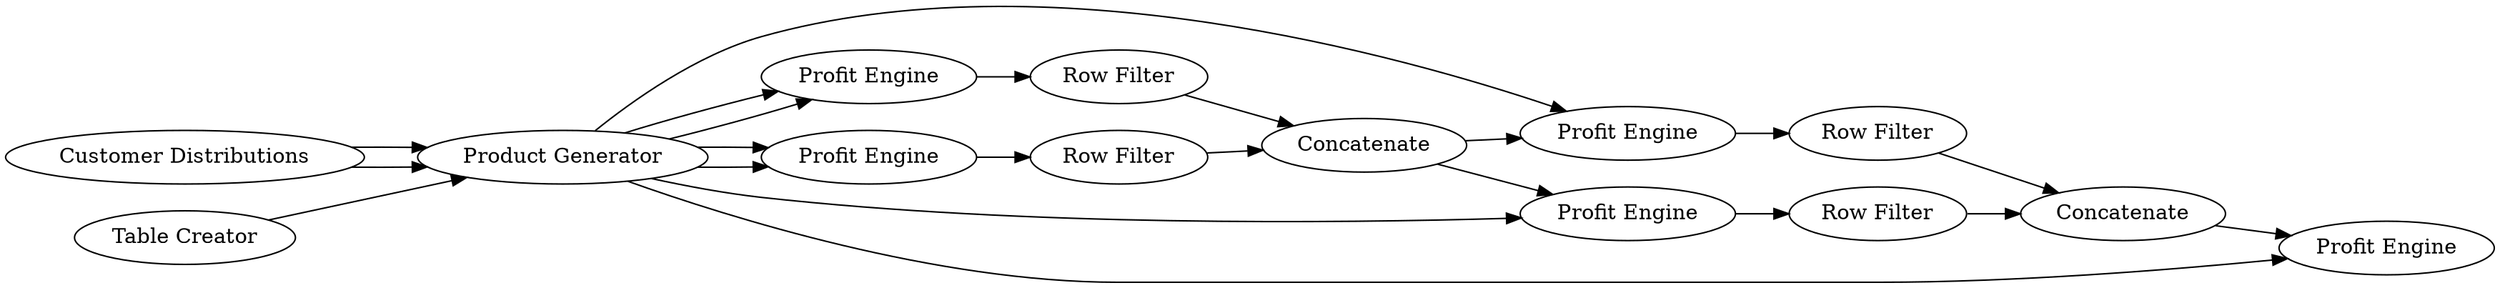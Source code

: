 digraph {
	3 [label="Profit Engine"]
	12 [label="Customer Distributions"]
	16 [label="Product Generator"]
	17 [label="Table Creator"]
	18 [label="Profit Engine"]
	19 [label="Row Filter"]
	20 [label="Row Filter"]
	21 [label=Concatenate]
	22 [label="Profit Engine"]
	23 [label="Profit Engine"]
	24 [label="Row Filter"]
	25 [label="Row Filter"]
	26 [label=Concatenate]
	27 [label="Profit Engine"]
	3 -> 19
	12 -> 16
	12 -> 16
	16 -> 18
	16 -> 18
	16 -> 22
	16 -> 23
	16 -> 27
	16 -> 3
	16 -> 3
	17 -> 16
	18 -> 20
	19 -> 21
	20 -> 21
	21 -> 23
	21 -> 22
	22 -> 25
	23 -> 24
	24 -> 26
	25 -> 26
	26 -> 27
	rankdir=LR
}
